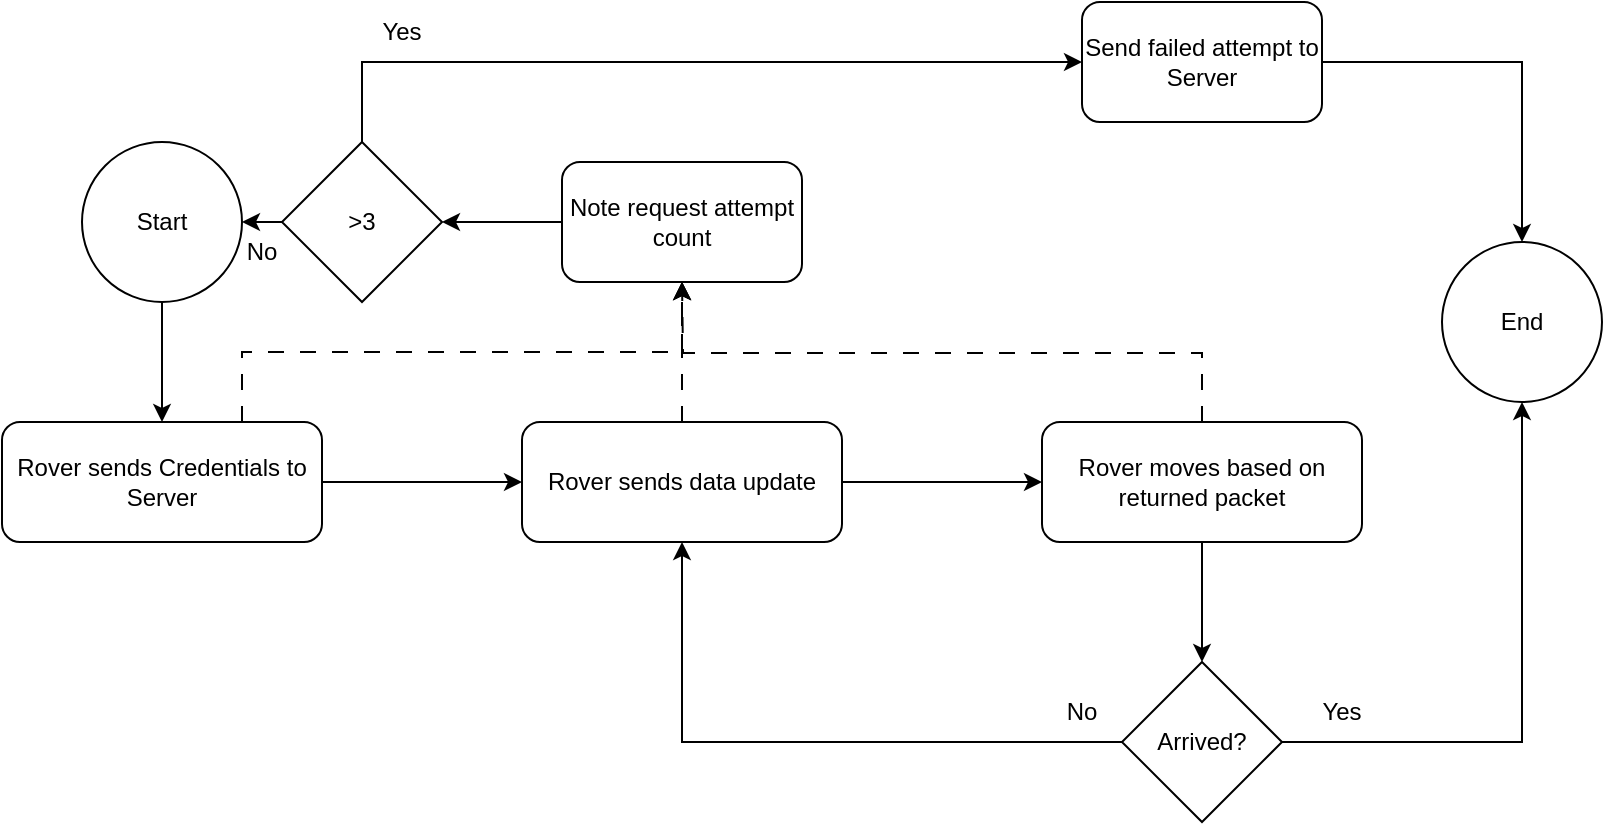 <mxfile version="22.0.4" type="device">
  <diagram name="Page-1" id="xDzLEZ91XitJF2c4ddua">
    <mxGraphModel dx="1235" dy="741" grid="1" gridSize="10" guides="1" tooltips="1" connect="1" arrows="1" fold="1" page="1" pageScale="1" pageWidth="850" pageHeight="1100" math="0" shadow="0">
      <root>
        <mxCell id="0" />
        <mxCell id="1" parent="0" />
        <mxCell id="1lRxiJJCia6EpEkpalD3-6" style="edgeStyle=orthogonalEdgeStyle;rounded=0;orthogonalLoop=1;jettySize=auto;html=1;exitX=0.5;exitY=1;exitDx=0;exitDy=0;entryX=0.5;entryY=0;entryDx=0;entryDy=0;" edge="1" parent="1" source="1lRxiJJCia6EpEkpalD3-2" target="1lRxiJJCia6EpEkpalD3-4">
          <mxGeometry relative="1" as="geometry" />
        </mxCell>
        <mxCell id="1lRxiJJCia6EpEkpalD3-2" value="Start" style="ellipse;whiteSpace=wrap;html=1;aspect=fixed;" vertex="1" parent="1">
          <mxGeometry x="80" y="120" width="80" height="80" as="geometry" />
        </mxCell>
        <mxCell id="1lRxiJJCia6EpEkpalD3-3" value="End" style="ellipse;whiteSpace=wrap;html=1;aspect=fixed;" vertex="1" parent="1">
          <mxGeometry x="760" y="170" width="80" height="80" as="geometry" />
        </mxCell>
        <mxCell id="1lRxiJJCia6EpEkpalD3-26" style="edgeStyle=orthogonalEdgeStyle;rounded=0;orthogonalLoop=1;jettySize=auto;html=1;entryX=0;entryY=0.5;entryDx=0;entryDy=0;" edge="1" parent="1" source="1lRxiJJCia6EpEkpalD3-4">
          <mxGeometry relative="1" as="geometry">
            <mxPoint x="300" y="290" as="targetPoint" />
          </mxGeometry>
        </mxCell>
        <mxCell id="1lRxiJJCia6EpEkpalD3-39" style="edgeStyle=orthogonalEdgeStyle;rounded=0;orthogonalLoop=1;jettySize=auto;html=1;exitX=0.75;exitY=0;exitDx=0;exitDy=0;entryX=0.5;entryY=1;entryDx=0;entryDy=0;dashed=1;dashPattern=8 8;" edge="1" parent="1" source="1lRxiJJCia6EpEkpalD3-4" target="1lRxiJJCia6EpEkpalD3-13">
          <mxGeometry relative="1" as="geometry" />
        </mxCell>
        <mxCell id="1lRxiJJCia6EpEkpalD3-4" value="Rover sends Credentials to Server" style="rounded=1;whiteSpace=wrap;html=1;" vertex="1" parent="1">
          <mxGeometry x="40" y="260" width="160" height="60" as="geometry" />
        </mxCell>
        <mxCell id="1lRxiJJCia6EpEkpalD3-15" style="edgeStyle=orthogonalEdgeStyle;rounded=0;orthogonalLoop=1;jettySize=auto;html=1;entryX=1;entryY=0.5;entryDx=0;entryDy=0;" edge="1" parent="1" source="1lRxiJJCia6EpEkpalD3-13" target="1lRxiJJCia6EpEkpalD3-14">
          <mxGeometry relative="1" as="geometry" />
        </mxCell>
        <mxCell id="1lRxiJJCia6EpEkpalD3-13" value="Note request attempt count" style="rounded=1;whiteSpace=wrap;html=1;" vertex="1" parent="1">
          <mxGeometry x="320" y="130" width="120" height="60" as="geometry" />
        </mxCell>
        <mxCell id="1lRxiJJCia6EpEkpalD3-16" style="edgeStyle=orthogonalEdgeStyle;rounded=0;orthogonalLoop=1;jettySize=auto;html=1;exitX=0;exitY=0.5;exitDx=0;exitDy=0;entryX=1;entryY=0.5;entryDx=0;entryDy=0;" edge="1" parent="1" source="1lRxiJJCia6EpEkpalD3-14" target="1lRxiJJCia6EpEkpalD3-2">
          <mxGeometry relative="1" as="geometry" />
        </mxCell>
        <mxCell id="1lRxiJJCia6EpEkpalD3-20" style="edgeStyle=orthogonalEdgeStyle;rounded=0;orthogonalLoop=1;jettySize=auto;html=1;exitX=0.5;exitY=0;exitDx=0;exitDy=0;entryX=0;entryY=0.5;entryDx=0;entryDy=0;" edge="1" parent="1" source="1lRxiJJCia6EpEkpalD3-14" target="1lRxiJJCia6EpEkpalD3-17">
          <mxGeometry relative="1" as="geometry">
            <mxPoint x="570" y="40" as="targetPoint" />
          </mxGeometry>
        </mxCell>
        <mxCell id="1lRxiJJCia6EpEkpalD3-14" value="&amp;gt;3" style="rhombus;whiteSpace=wrap;html=1;" vertex="1" parent="1">
          <mxGeometry x="180" y="120" width="80" height="80" as="geometry" />
        </mxCell>
        <mxCell id="1lRxiJJCia6EpEkpalD3-56" style="edgeStyle=orthogonalEdgeStyle;rounded=0;orthogonalLoop=1;jettySize=auto;html=1;entryX=0.5;entryY=0;entryDx=0;entryDy=0;" edge="1" parent="1" source="1lRxiJJCia6EpEkpalD3-17" target="1lRxiJJCia6EpEkpalD3-3">
          <mxGeometry relative="1" as="geometry" />
        </mxCell>
        <mxCell id="1lRxiJJCia6EpEkpalD3-17" value="Send failed attempt to Server" style="rounded=1;whiteSpace=wrap;html=1;" vertex="1" parent="1">
          <mxGeometry x="580" y="50" width="120" height="60" as="geometry" />
        </mxCell>
        <mxCell id="1lRxiJJCia6EpEkpalD3-21" value="No" style="text;html=1;strokeColor=none;fillColor=none;align=center;verticalAlign=middle;whiteSpace=wrap;rounded=0;" vertex="1" parent="1">
          <mxGeometry x="140" y="160" width="60" height="30" as="geometry" />
        </mxCell>
        <mxCell id="1lRxiJJCia6EpEkpalD3-22" value="Yes" style="text;html=1;strokeColor=none;fillColor=none;align=center;verticalAlign=middle;whiteSpace=wrap;rounded=0;" vertex="1" parent="1">
          <mxGeometry x="210" y="50" width="60" height="30" as="geometry" />
        </mxCell>
        <mxCell id="1lRxiJJCia6EpEkpalD3-42" style="edgeStyle=orthogonalEdgeStyle;rounded=0;orthogonalLoop=1;jettySize=auto;html=1;exitX=0.5;exitY=0;exitDx=0;exitDy=0;entryX=0.5;entryY=1;entryDx=0;entryDy=0;dashed=1;dashPattern=8 8;" edge="1" parent="1" source="1lRxiJJCia6EpEkpalD3-28" target="1lRxiJJCia6EpEkpalD3-13">
          <mxGeometry relative="1" as="geometry" />
        </mxCell>
        <mxCell id="1lRxiJJCia6EpEkpalD3-44" style="edgeStyle=orthogonalEdgeStyle;rounded=0;orthogonalLoop=1;jettySize=auto;html=1;" edge="1" parent="1" source="1lRxiJJCia6EpEkpalD3-28" target="1lRxiJJCia6EpEkpalD3-43">
          <mxGeometry relative="1" as="geometry" />
        </mxCell>
        <mxCell id="1lRxiJJCia6EpEkpalD3-28" value="Rover sends data update" style="rounded=1;whiteSpace=wrap;html=1;" vertex="1" parent="1">
          <mxGeometry x="300" y="260" width="160" height="60" as="geometry" />
        </mxCell>
        <mxCell id="1lRxiJJCia6EpEkpalD3-47" style="edgeStyle=orthogonalEdgeStyle;rounded=0;orthogonalLoop=1;jettySize=auto;html=1;exitX=0.5;exitY=0;exitDx=0;exitDy=0;dashed=1;dashPattern=8 8;" edge="1" parent="1" source="1lRxiJJCia6EpEkpalD3-43">
          <mxGeometry relative="1" as="geometry">
            <mxPoint x="380" y="190" as="targetPoint" />
          </mxGeometry>
        </mxCell>
        <mxCell id="1lRxiJJCia6EpEkpalD3-49" style="edgeStyle=orthogonalEdgeStyle;rounded=0;orthogonalLoop=1;jettySize=auto;html=1;" edge="1" parent="1" source="1lRxiJJCia6EpEkpalD3-43">
          <mxGeometry relative="1" as="geometry">
            <mxPoint x="640" y="380" as="targetPoint" />
          </mxGeometry>
        </mxCell>
        <mxCell id="1lRxiJJCia6EpEkpalD3-43" value="Rover moves based on returned packet" style="rounded=1;whiteSpace=wrap;html=1;" vertex="1" parent="1">
          <mxGeometry x="560" y="260" width="160" height="60" as="geometry" />
        </mxCell>
        <mxCell id="1lRxiJJCia6EpEkpalD3-51" style="edgeStyle=orthogonalEdgeStyle;rounded=0;orthogonalLoop=1;jettySize=auto;html=1;entryX=0.5;entryY=1;entryDx=0;entryDy=0;" edge="1" parent="1" source="1lRxiJJCia6EpEkpalD3-50" target="1lRxiJJCia6EpEkpalD3-28">
          <mxGeometry relative="1" as="geometry" />
        </mxCell>
        <mxCell id="1lRxiJJCia6EpEkpalD3-52" style="edgeStyle=orthogonalEdgeStyle;rounded=0;orthogonalLoop=1;jettySize=auto;html=1;entryX=0.5;entryY=1;entryDx=0;entryDy=0;" edge="1" parent="1" source="1lRxiJJCia6EpEkpalD3-50" target="1lRxiJJCia6EpEkpalD3-3">
          <mxGeometry relative="1" as="geometry" />
        </mxCell>
        <mxCell id="1lRxiJJCia6EpEkpalD3-50" value="Arrived?" style="rhombus;whiteSpace=wrap;html=1;" vertex="1" parent="1">
          <mxGeometry x="600" y="380" width="80" height="80" as="geometry" />
        </mxCell>
        <mxCell id="1lRxiJJCia6EpEkpalD3-53" value="Yes" style="text;html=1;strokeColor=none;fillColor=none;align=center;verticalAlign=middle;whiteSpace=wrap;rounded=0;" vertex="1" parent="1">
          <mxGeometry x="680" y="390" width="60" height="30" as="geometry" />
        </mxCell>
        <mxCell id="1lRxiJJCia6EpEkpalD3-55" value="No" style="text;html=1;strokeColor=none;fillColor=none;align=center;verticalAlign=middle;whiteSpace=wrap;rounded=0;" vertex="1" parent="1">
          <mxGeometry x="550" y="390" width="60" height="30" as="geometry" />
        </mxCell>
      </root>
    </mxGraphModel>
  </diagram>
</mxfile>
